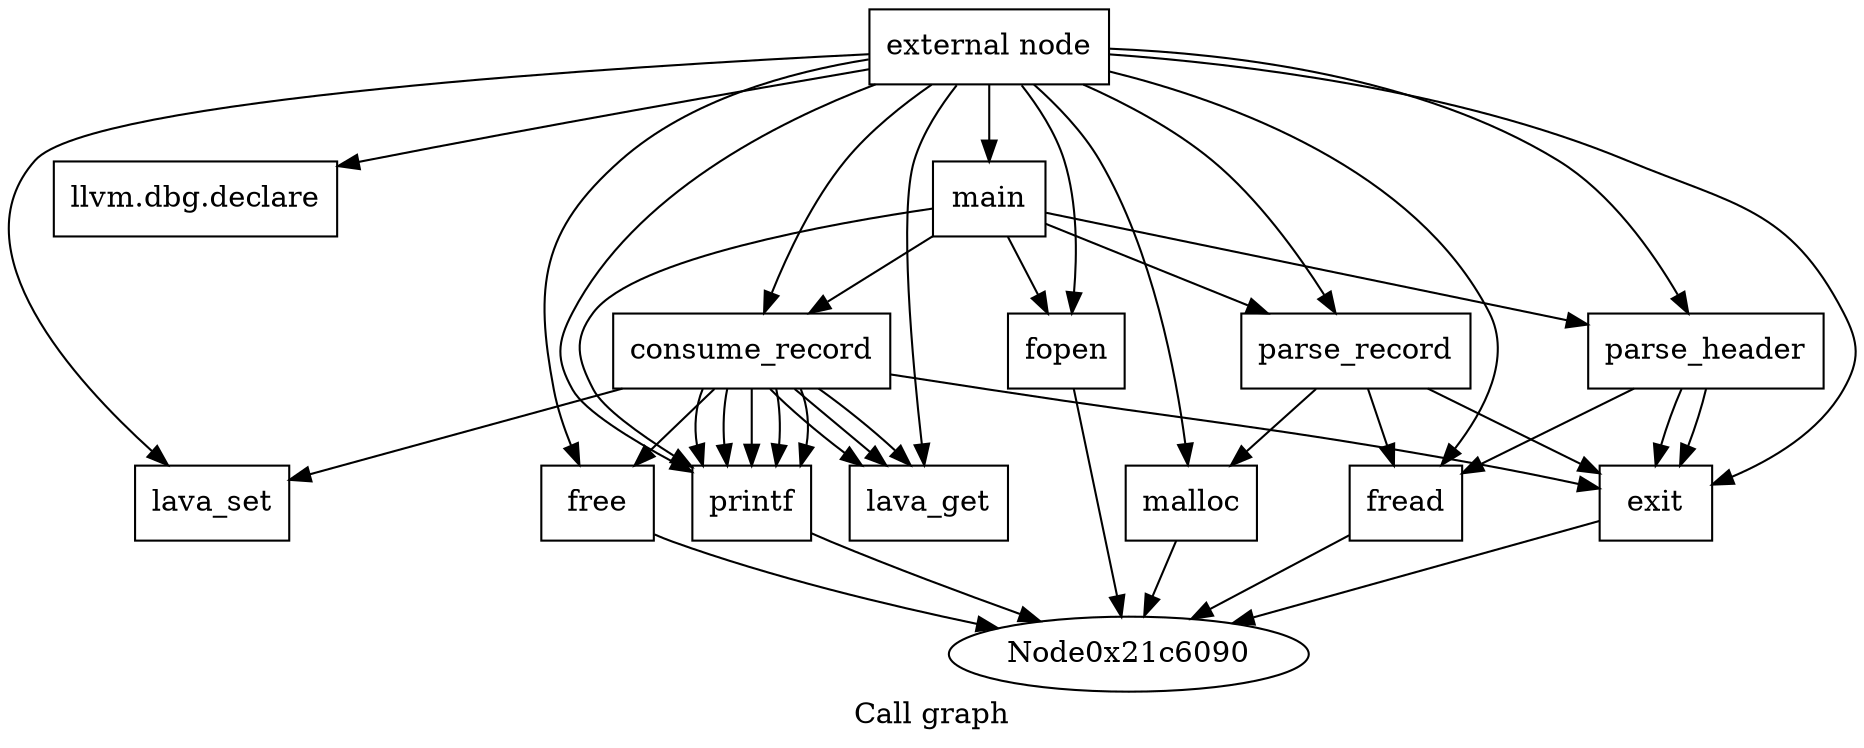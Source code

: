 digraph "Call graph" {
	label="Call graph";

	Node0x21c6060 [shape=record,label="{external node}"];
	Node0x21c6060 -> Node0x21c6100;
	Node0x21c6060 -> Node0x21c61a0;
	Node0x21c6060 -> Node0x21c6130;
	Node0x21c6060 -> Node0x21c62a0;
	Node0x21c6060 -> Node0x2206600;
	Node0x21c6060 -> Node0x22066a0;
	Node0x21c6060 -> Node0x2206870;
	Node0x21c6060 -> Node0x22068e0;
	Node0x21c6060 -> Node0x2206a10;
	Node0x21c6060 -> Node0x22067a0;
	Node0x21c6060 -> Node0x22067d0;
	Node0x21c6060 -> Node0x2206cc0;
	Node0x21c6060 -> Node0x2206d30;
	Node0x21c6130 [shape=record,label="{lava_get}"];
	Node0x21c6100 [shape=record,label="{lava_set}"];
	Node0x21c61a0 [shape=record,label="{llvm.dbg.declare}"];
	Node0x22067d0 [shape=record,label="{free}"];
	Node0x22067d0 -> Node0x21c6090;
	Node0x2206cc0 [shape=record,label="{main}"];
	Node0x2206cc0 -> Node0x2206d30;
	Node0x2206cc0 -> Node0x21c62a0;
	Node0x2206cc0 -> Node0x22067a0;
	Node0x2206cc0 -> Node0x2206870;
	Node0x2206cc0 -> Node0x2206a10;
	Node0x21c62a0 [shape=record,label="{parse_header}"];
	Node0x21c62a0 -> Node0x2206600;
	Node0x21c62a0 -> Node0x22066a0;
	Node0x21c62a0 -> Node0x22066a0;
	Node0x2206600 [shape=record,label="{fread}"];
	Node0x2206600 -> Node0x21c6090;
	Node0x22066a0 [shape=record,label="{exit}"];
	Node0x22066a0 -> Node0x21c6090;
	Node0x2206870 [shape=record,label="{parse_record}"];
	Node0x2206870 -> Node0x22068e0;
	Node0x2206870 -> Node0x2206600;
	Node0x2206870 -> Node0x22066a0;
	Node0x22068e0 [shape=record,label="{malloc}"];
	Node0x22068e0 -> Node0x21c6090;
	Node0x2206a10 [shape=record,label="{consume_record}"];
	Node0x2206a10 -> Node0x22067a0;
	Node0x2206a10 -> Node0x21c6100;
	Node0x2206a10 -> Node0x21c6130;
	Node0x2206a10 -> Node0x21c6130;
	Node0x2206a10 -> Node0x21c6130;
	Node0x2206a10 -> Node0x22067a0;
	Node0x2206a10 -> Node0x22067a0;
	Node0x2206a10 -> Node0x22067a0;
	Node0x2206a10 -> Node0x22067a0;
	Node0x2206a10 -> Node0x22066a0;
	Node0x2206a10 -> Node0x22067d0;
	Node0x22067a0 [shape=record,label="{printf}"];
	Node0x22067a0 -> Node0x21c6090;
	Node0x2206d30 [shape=record,label="{fopen}"];
	Node0x2206d30 -> Node0x21c6090;
}
